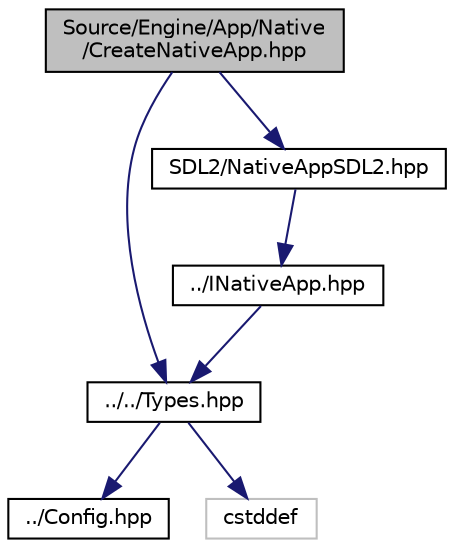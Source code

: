 digraph "Source/Engine/App/Native/CreateNativeApp.hpp"
{
  edge [fontname="Helvetica",fontsize="10",labelfontname="Helvetica",labelfontsize="10"];
  node [fontname="Helvetica",fontsize="10",shape=record];
  Node0 [label="Source/Engine/App/Native\l/CreateNativeApp.hpp",height=0.2,width=0.4,color="black", fillcolor="grey75", style="filled", fontcolor="black"];
  Node0 -> Node1 [color="midnightblue",fontsize="10",style="solid",fontname="Helvetica"];
  Node1 [label="../../Types.hpp",height=0.2,width=0.4,color="black", fillcolor="white", style="filled",URL="$Types_8hpp.html"];
  Node1 -> Node2 [color="midnightblue",fontsize="10",style="solid",fontname="Helvetica"];
  Node2 [label="../Config.hpp",height=0.2,width=0.4,color="black", fillcolor="white", style="filled",URL="$Config_8hpp.html"];
  Node1 -> Node3 [color="midnightblue",fontsize="10",style="solid",fontname="Helvetica"];
  Node3 [label="cstddef",height=0.2,width=0.4,color="grey75", fillcolor="white", style="filled"];
  Node0 -> Node4 [color="midnightblue",fontsize="10",style="solid",fontname="Helvetica"];
  Node4 [label="SDL2/NativeAppSDL2.hpp",height=0.2,width=0.4,color="black", fillcolor="white", style="filled",URL="$NativeAppSDL2_8hpp.html"];
  Node4 -> Node5 [color="midnightblue",fontsize="10",style="solid",fontname="Helvetica"];
  Node5 [label="../INativeApp.hpp",height=0.2,width=0.4,color="black", fillcolor="white", style="filled",URL="$INativeApp_8hpp.html"];
  Node5 -> Node1 [color="midnightblue",fontsize="10",style="solid",fontname="Helvetica"];
}
